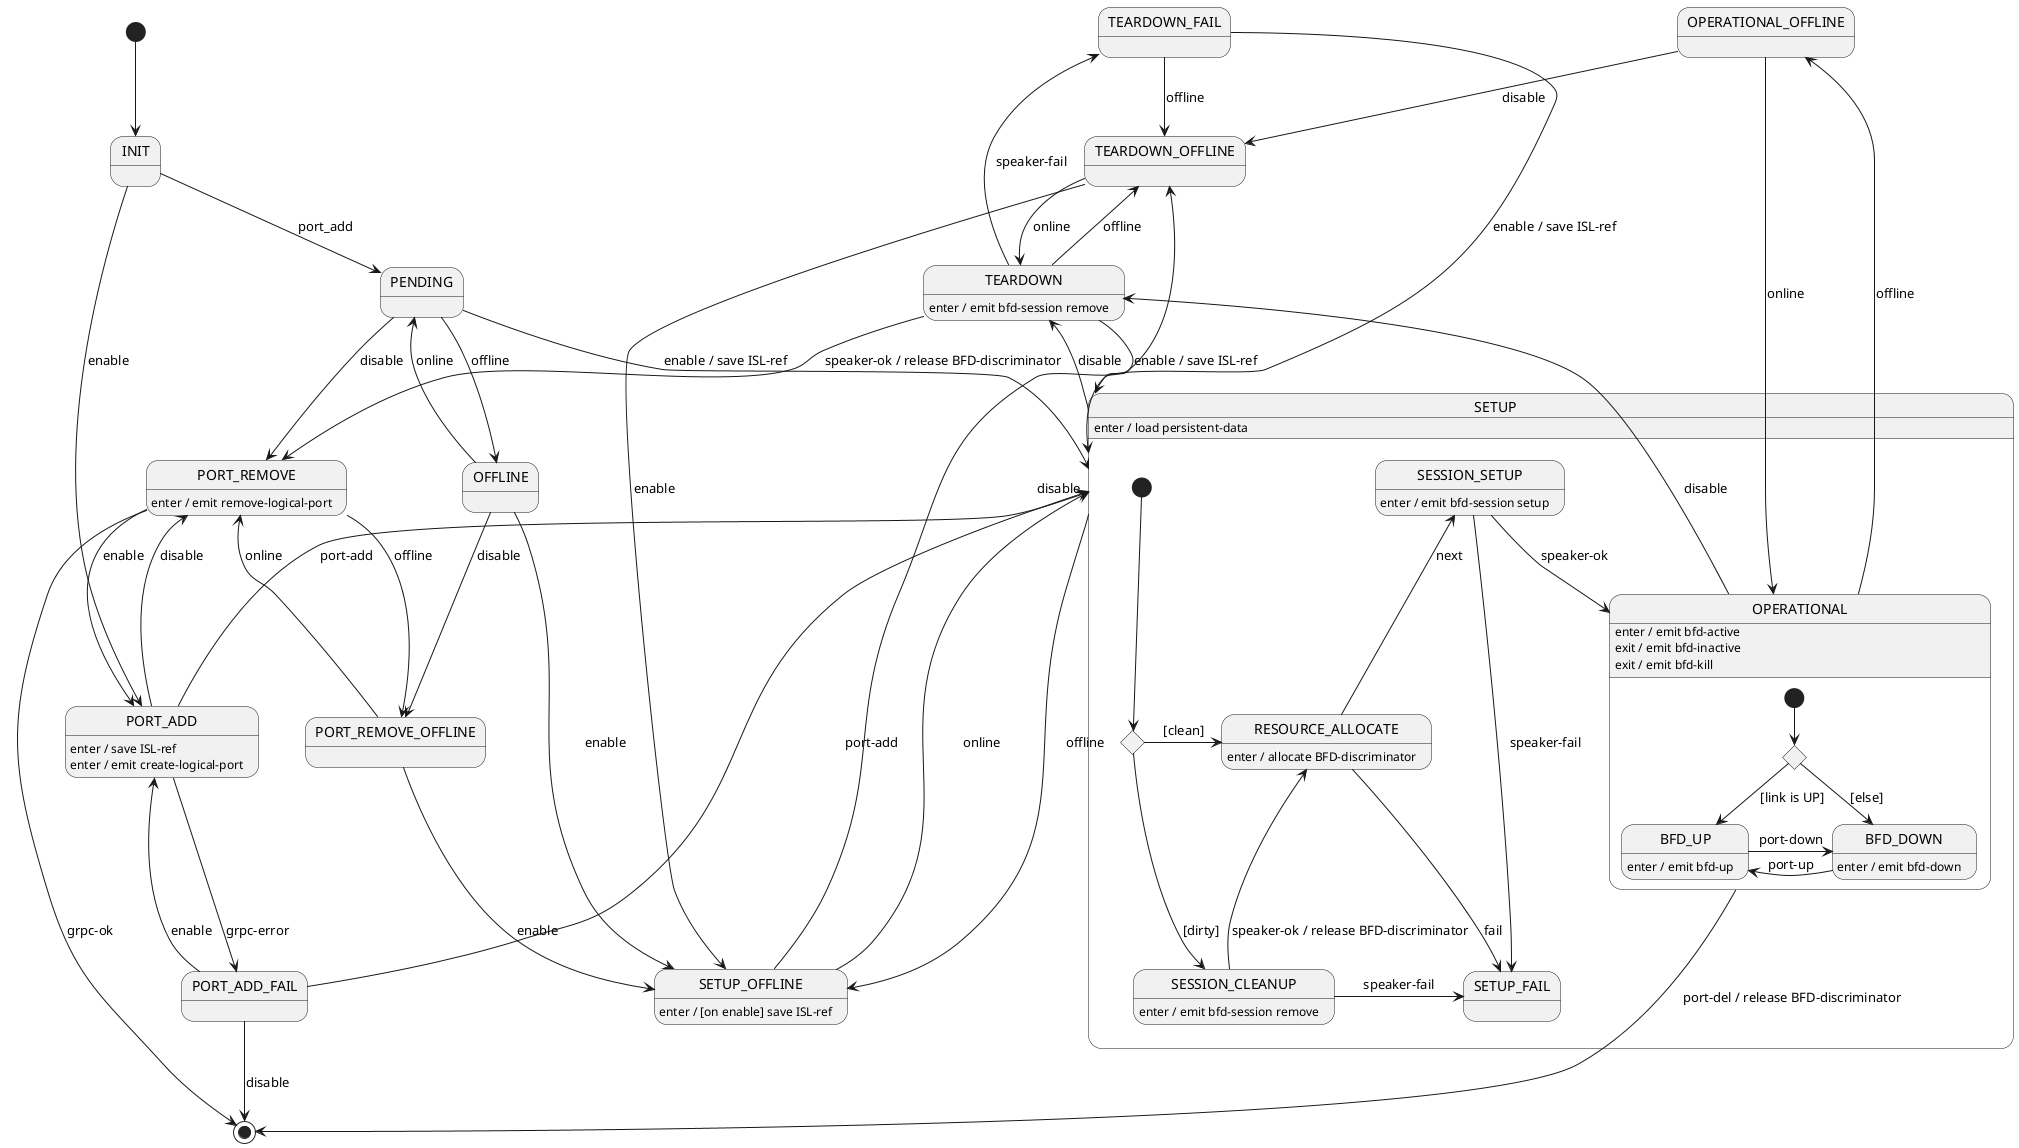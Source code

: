 Internal data
* ISL reference
* BFD descriptor
* linkStatus (initial false)
* action

Internal signals
* fail

Input signals
* online
* offline
* port-up
* port-down
* enable (ISL-FSM)
* disable (ISL-FSM)
* speaker-response
* action-success
* action-fail

Output signals
* bfd-up
* bfd-down
* bfd-kill

@startuml
[*] --> INIT

INIT --> PENDING : port_add
INIT --> PORT_ADD : enable

PENDING --> SETUP : enable / save ISL-ref
PENDING --> OFFLINE : offline
PENDING --> PORT_REMOVE : disable

'there is no online/offline event until we have a port
PORT_ADD --> PORT_REMOVE : disable
PORT_ADD --> PORT_ADD_FAIL : grpc-error
PORT_ADD --> SETUP : port-add
PORT_ADD : enter / save ISL-ref
PORT_ADD : enter / emit create-logical-port

PORT_REMOVE --> [*] : grpc-ok
PORT_REMOVE --> PORT_ADD : enable
PORT_REMOVE --> PORT_REMOVE_OFFLINE : offline
PORT_REMOVE : enter / emit remove-logical-port

PORT_REMOVE_OFFLINE --> PORT_REMOVE : online
PORT_REMOVE_OFFLINE --> SETUP_OFFLINE : enable

'retry attempt?
PORT_ADD_FAIL --> [*] : disable
PORT_ADD_FAIL --> PORT_ADD : enable
PORT_ADD_FAIL --> SETUP : port-add

OFFLINE --> PENDING : online
OFFLINE --> SETUP_OFFLINE : enable
OFFLINE --> PORT_REMOVE_OFFLINE : disable

state SETUP {
    state busyChoice <<choice>>

    [*] --> busyChoice

    busyChoice -> RESOURCE_ALLOCATE : [clean]
    busyChoice -> SESSION_CLEANUP : [dirty]

    SESSION_CLEANUP -u-> RESOURCE_ALLOCATE : speaker-ok / release BFD-discriminator
    SESSION_CLEANUP -> SETUP_FAIL : speaker-fail
    SESSION_CLEANUP : enter / emit bfd-session remove

    RESOURCE_ALLOCATE -u-> SESSION_SETUP : next
    RESOURCE_ALLOCATE --> SETUP_FAIL : fail
    RESOURCE_ALLOCATE : enter / allocate BFD-discriminator

    SESSION_SETUP --> OPERATIONAL : speaker-ok
    SESSION_SETUP --> SETUP_FAIL : speaker-fail
    SESSION_SETUP : enter / emit bfd-session setup
}
SETUP --> SETUP_OFFLINE : offline
SETUP --> TEARDOWN : disable
SETUP : enter / load persistent-data

SETUP_OFFLINE --> SETUP : online
SETUP_OFFLINE --> TEARDOWN_OFFLINE : disable
SETUP_OFFLINE : enter / [on enable] save ISL-ref

TEARDOWN_OFFLINE --> TEARDOWN : online
TEARDOWN_OFFLINE --> SETUP_OFFLINE : enable

TEARDOWN --> PORT_REMOVE : speaker-ok / release BFD-discriminator
TEARDOWN --> TEARDOWN_FAIL : speaker-fail
TEARDOWN --> SETUP : enable / save ISL-ref
TEARDOWN --> TEARDOWN_OFFLINE : offline
TEARDOWN : enter / emit bfd-session remove

TEARDOWN_FAIL -> SETUP : enable / save ISL-ref
TEARDOWN_FAIL --> TEARDOWN_OFFLINE : offline

state OPERATIONAL {
    state linkStatusChoice <<choice>>

    [*] --> linkStatusChoice

    linkStatusChoice --> BFD_UP : [link is UP]
    linkStatusChoice --> BFD_DOWN : [else]

    BFD_UP -r-> BFD_DOWN : port-down
    BFD_UP : enter / emit bfd-up

    BFD_DOWN -l-> BFD_UP : port-up
    BFD_DOWN : enter / emit bfd-down
}
OPERATIONAL --> TEARDOWN : disable
OPERATIONAL --> OPERATIONAL_OFFLINE : offline
OPERATIONAL --> [*] : port-del / release BFD-discriminator
OPERATIONAL : enter / emit bfd-active
OPERATIONAL : exit / emit bfd-inactive
OPERATIONAL : exit / emit bfd-kill

OPERATIONAL_OFFLINE --> OPERATIONAL : online
OPERATIONAL_OFFLINE --> TEARDOWN_OFFLINE : disable

@enduml
